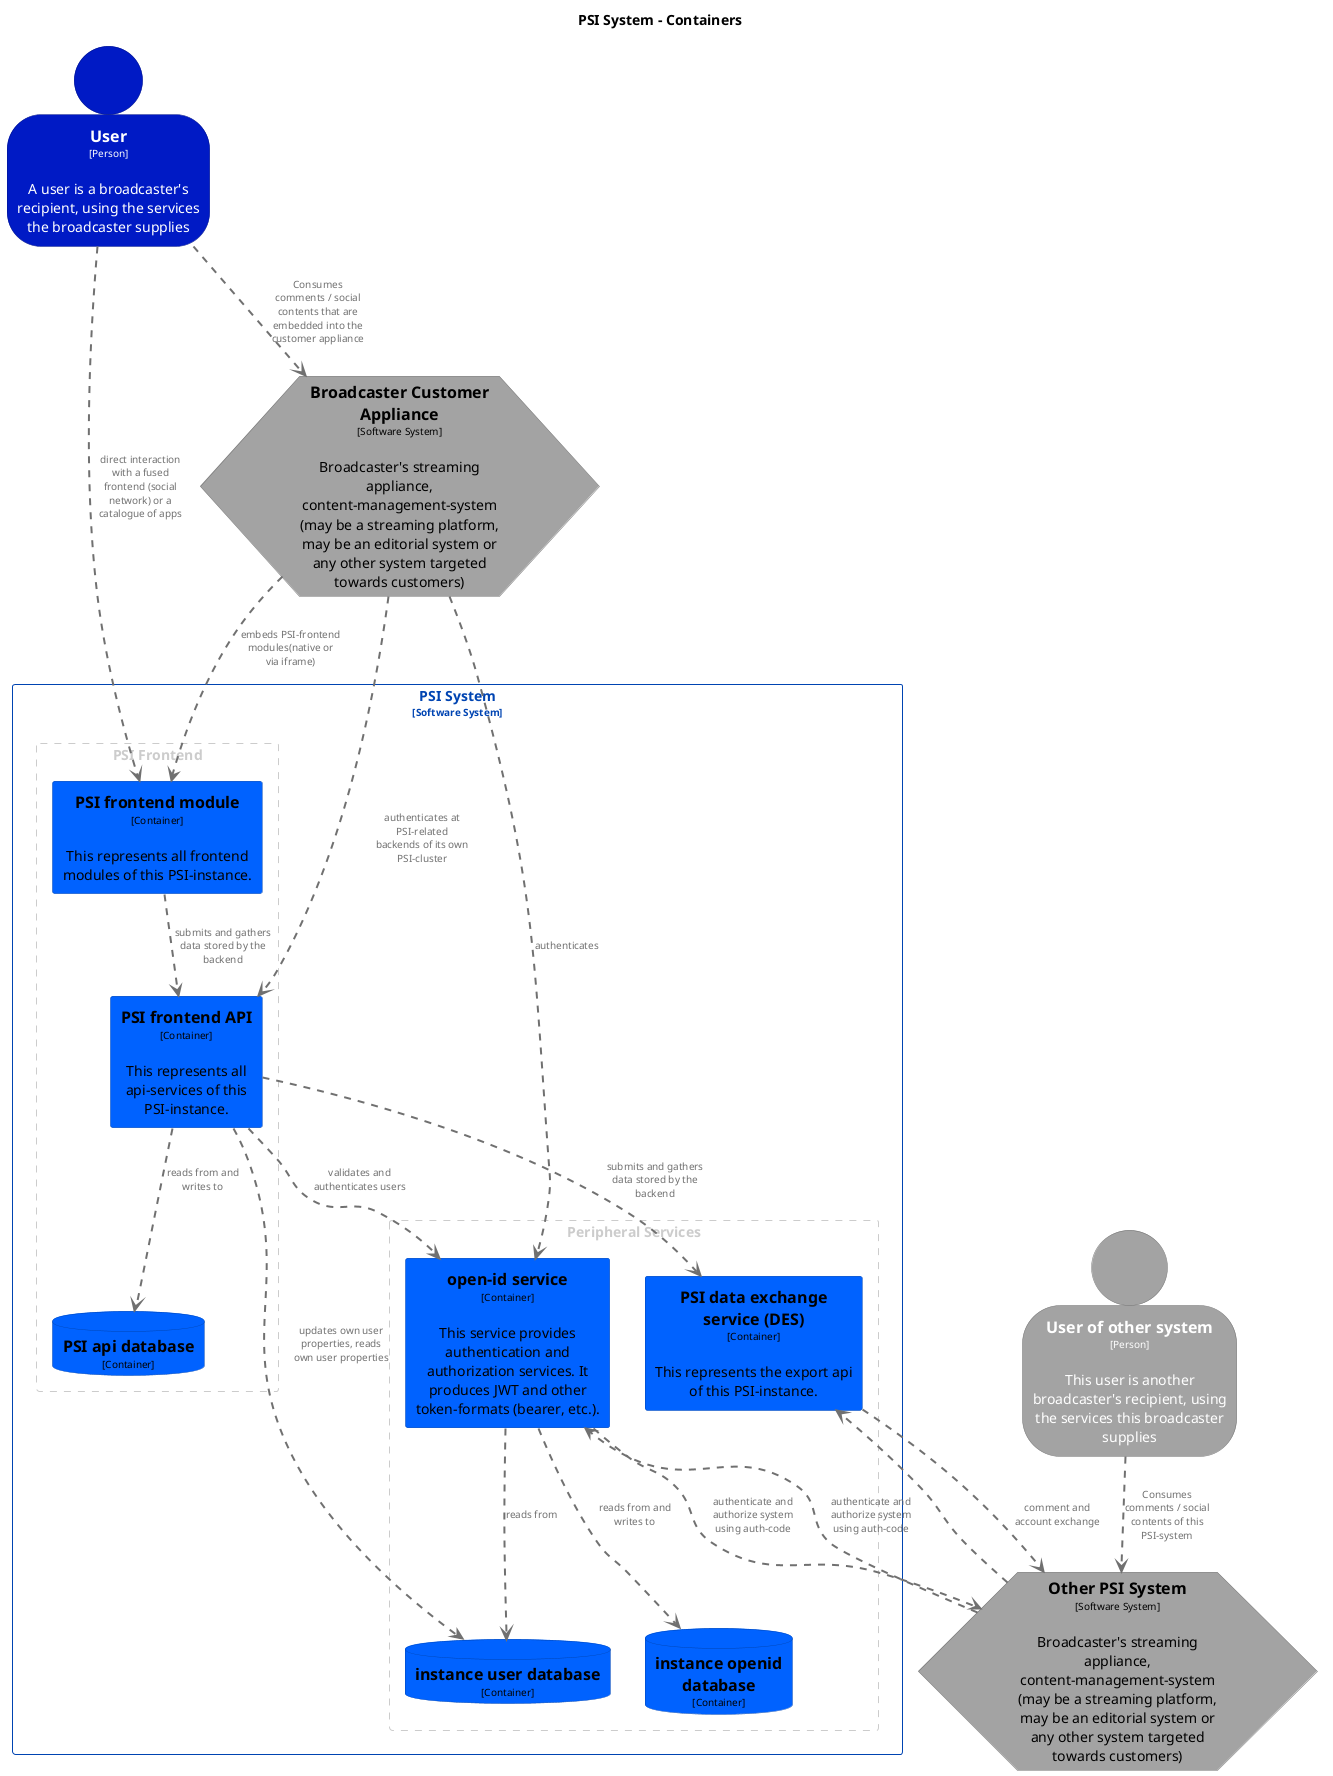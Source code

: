 @startuml
set separator none
title PSI System - Containers

top to bottom direction

skinparam {
  arrowFontSize 10
  defaultTextAlignment center
  wrapWidth 200
  maxMessageSize 100
}

hide stereotype

skinparam hexagon<<BroadcasterCustomerAppliance>> {
  BackgroundColor #a3a3a3
  FontColor #000000
  BorderColor #727272
  shadowing false
}
skinparam hexagon<<OtherPSISystem>> {
  BackgroundColor #a3a3a3
  FontColor #000000
  BorderColor #727272
  shadowing false
}
skinparam database<<PSISystem.PSIapidatabase>> {
  BackgroundColor #0062ff
  FontColor #000000
  BorderColor #0044b2
  shadowing false
}
skinparam rectangle<<PSISystem.PSIdataexchangeserviceDES>> {
  BackgroundColor #0062ff
  FontColor #000000
  BorderColor #0044b2
  shadowing false
}
skinparam rectangle<<PSISystem.PSIfrontendAPI>> {
  BackgroundColor #0062ff
  FontColor #000000
  BorderColor #0044b2
  shadowing false
}
skinparam rectangle<<PSISystem.PSIfrontendmodule>> {
  BackgroundColor #0062ff
  FontColor #000000
  BorderColor #0044b2
  shadowing false
}
skinparam person<<User>> {
  BackgroundColor #001ac5
  FontColor #ffffff
  BorderColor #001289
  shadowing false
}
skinparam person<<Userofothersystem>> {
  BackgroundColor #a3a3a3
  FontColor #ffffff
  BorderColor #727272
  shadowing false
}
skinparam database<<PSISystem.instanceopeniddatabase>> {
  BackgroundColor #0062ff
  FontColor #000000
  BorderColor #0044b2
  shadowing false
}
skinparam database<<PSISystem.instanceuserdatabase>> {
  BackgroundColor #0062ff
  FontColor #000000
  BorderColor #0044b2
  shadowing false
}
skinparam rectangle<<PSISystem.openidservice>> {
  BackgroundColor #0062ff
  FontColor #000000
  BorderColor #0044b2
  shadowing false
}
skinparam rectangle<<PSISystem>> {
  BorderColor #0044b2
  FontColor #0044b2
  shadowing false
}

person "==User\n<size:10>[Person]</size>\n\nA user is a broadcaster's recipient, using the services the broadcaster supplies" <<User>> as User
person "==User of other system\n<size:10>[Person]</size>\n\nThis user is another broadcaster's recipient, using the services this broadcaster supplies" <<Userofothersystem>> as Userofothersystem
hexagon "==Broadcaster Customer Appliance\n<size:10>[Software System]</size>\n\nBroadcaster's streaming appliance, content-management-system (may be a streaming platform, may be an editorial system or any other system targeted towards customers)" <<BroadcasterCustomerAppliance>> as BroadcasterCustomerAppliance
hexagon "==Other PSI System\n<size:10>[Software System]</size>\n\nBroadcaster's streaming appliance, content-management-system (may be a streaming platform, may be an editorial system or any other system targeted towards customers)" <<OtherPSISystem>> as OtherPSISystem

rectangle "PSI System\n<size:10>[Software System]</size>" <<PSISystem>> {
  rectangle "PSI Frontend" <<group1>> {
    skinparam RectangleBorderColor<<group1>> #cccccc
    skinparam RectangleFontColor<<group1>> #cccccc
    skinparam RectangleBorderStyle<<group1>> dashed

    rectangle "==PSI frontend module\n<size:10>[Container]</size>\n\nThis represents all frontend modules of this PSI-instance." <<PSISystem.PSIfrontendmodule>> as PSISystem.PSIfrontendmodule
    rectangle "==PSI frontend API\n<size:10>[Container]</size>\n\nThis represents all api-services of this PSI-instance." <<PSISystem.PSIfrontendAPI>> as PSISystem.PSIfrontendAPI
    database "==PSI api database\n<size:10>[Container]</size>" <<PSISystem.PSIapidatabase>> as PSISystem.PSIapidatabase
  }

  rectangle "Peripheral Services" <<group2>> {
    skinparam RectangleBorderColor<<group2>> #cccccc
    skinparam RectangleFontColor<<group2>> #cccccc
    skinparam RectangleBorderStyle<<group2>> dashed

    rectangle "==open-id service\n<size:10>[Container]</size>\n\nThis service provides authentication and authorization services. It produces JWT and other token-formats (bearer, etc.)." <<PSISystem.openidservice>> as PSISystem.openidservice
    database "==instance user database\n<size:10>[Container]</size>" <<PSISystem.instanceuserdatabase>> as PSISystem.instanceuserdatabase
    database "==instance openid database\n<size:10>[Container]</size>" <<PSISystem.instanceopeniddatabase>> as PSISystem.instanceopeniddatabase
    rectangle "==PSI data exchange service (DES)\n<size:10>[Container]</size>\n\nThis represents the export api of this PSI-instance." <<PSISystem.PSIdataexchangeserviceDES>> as PSISystem.PSIdataexchangeserviceDES
  }

}

PSISystem.PSIfrontendAPI .[#707070,thickness=2].> PSISystem.PSIdataexchangeserviceDES : "<color:#707070>submits and gathers data stored by the backend"
PSISystem.PSIfrontendAPI .[#707070,thickness=2].> PSISystem.openidservice : "<color:#707070>validates and authenticates users"
PSISystem.PSIfrontendAPI .[#707070,thickness=2].> PSISystem.instanceuserdatabase : "<color:#707070>updates own user properties, reads own user properties"
PSISystem.openidservice .[#707070,thickness=2].> PSISystem.instanceuserdatabase : "<color:#707070>reads from"
PSISystem.openidservice .[#707070,thickness=2].> PSISystem.instanceopeniddatabase : "<color:#707070>reads from and writes to"
BroadcasterCustomerAppliance .[#707070,thickness=2].> PSISystem.openidservice : "<color:#707070>authenticates"
User .[#707070,thickness=2].> BroadcasterCustomerAppliance : "<color:#707070>Consumes comments / social contents that are embedded into the customer appliance"
User .[#707070,thickness=2].> PSISystem.PSIfrontendmodule : "<color:#707070>direct interaction with a fused frontend (social network) or a catalogue of apps"
BroadcasterCustomerAppliance .[#707070,thickness=2].> PSISystem.PSIfrontendmodule : "<color:#707070>embeds PSI-frontend modules(native or via iframe)"
BroadcasterCustomerAppliance .[#707070,thickness=2].> PSISystem.PSIfrontendAPI : "<color:#707070>authenticates at PSI-related  backends of its own PSI-cluster"
OtherPSISystem .[#707070,thickness=2].> PSISystem.PSIdataexchangeserviceDES : "<color:#707070>"
PSISystem.PSIdataexchangeserviceDES .[#707070,thickness=2].> OtherPSISystem : "<color:#707070>comment and account exchange"
PSISystem.PSIfrontendmodule .[#707070,thickness=2].> PSISystem.PSIfrontendAPI : "<color:#707070>submits and gathers data stored by the backend"
PSISystem.openidservice .[#707070,thickness=2].> OtherPSISystem : "<color:#707070>authenticate and authorize system using auth-code"
OtherPSISystem .[#707070,thickness=2].> PSISystem.openidservice : "<color:#707070>authenticate and authorize system using auth-code"
Userofothersystem .[#707070,thickness=2].> OtherPSISystem : "<color:#707070>Consumes comments / social contents of this PSI-system"
PSISystem.PSIfrontendAPI .[#707070,thickness=2].> PSISystem.PSIapidatabase : "<color:#707070>reads from and writes to"
@enduml